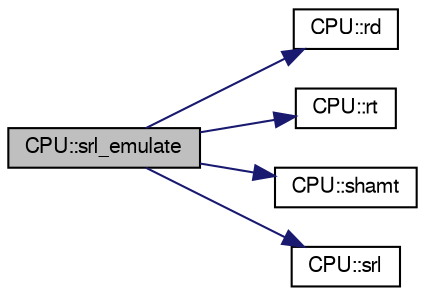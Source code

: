 digraph G
{
  edge [fontname="FreeSans",fontsize="10",labelfontname="FreeSans",labelfontsize="10"];
  node [fontname="FreeSans",fontsize="10",shape=record];
  rankdir=LR;
  Node1 [label="CPU::srl_emulate",height=0.2,width=0.4,color="black", fillcolor="grey75", style="filled" fontcolor="black"];
  Node1 -> Node2 [color="midnightblue",fontsize="10",style="solid"];
  Node2 [label="CPU::rd",height=0.2,width=0.4,color="black", fillcolor="white", style="filled",URL="$classCPU.html#a04e2dcd4a7db27fde59a4a8bad328aa3"];
  Node1 -> Node3 [color="midnightblue",fontsize="10",style="solid"];
  Node3 [label="CPU::rt",height=0.2,width=0.4,color="black", fillcolor="white", style="filled",URL="$classCPU.html#a9697aa735fc4033872a5a6702e6fb60b"];
  Node1 -> Node4 [color="midnightblue",fontsize="10",style="solid"];
  Node4 [label="CPU::shamt",height=0.2,width=0.4,color="black", fillcolor="white", style="filled",URL="$classCPU.html#a71d0d69f2f7099a062379c1fa464eb43"];
  Node1 -> Node5 [color="midnightblue",fontsize="10",style="solid"];
  Node5 [label="CPU::srl",height=0.2,width=0.4,color="black", fillcolor="white", style="filled",URL="$classCPU.html#a801bca1865875594f3d36de6c0764cbb"];
}
